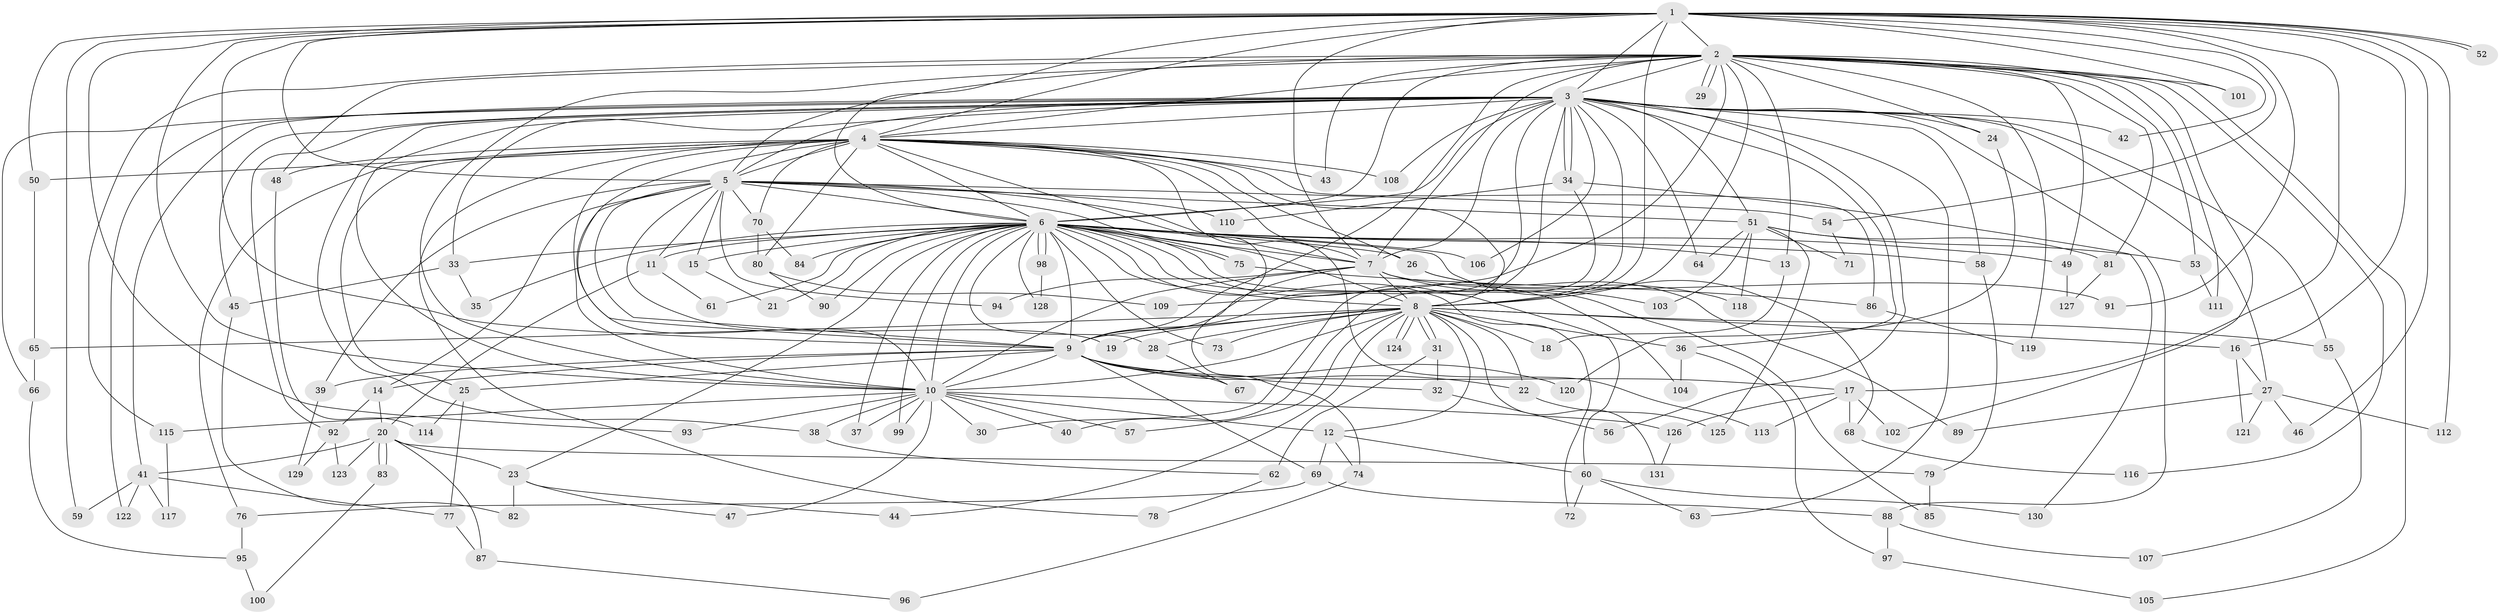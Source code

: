 // Generated by graph-tools (version 1.1) at 2025/25/03/09/25 03:25:41]
// undirected, 131 vertices, 287 edges
graph export_dot {
graph [start="1"]
  node [color=gray90,style=filled];
  1;
  2;
  3;
  4;
  5;
  6;
  7;
  8;
  9;
  10;
  11;
  12;
  13;
  14;
  15;
  16;
  17;
  18;
  19;
  20;
  21;
  22;
  23;
  24;
  25;
  26;
  27;
  28;
  29;
  30;
  31;
  32;
  33;
  34;
  35;
  36;
  37;
  38;
  39;
  40;
  41;
  42;
  43;
  44;
  45;
  46;
  47;
  48;
  49;
  50;
  51;
  52;
  53;
  54;
  55;
  56;
  57;
  58;
  59;
  60;
  61;
  62;
  63;
  64;
  65;
  66;
  67;
  68;
  69;
  70;
  71;
  72;
  73;
  74;
  75;
  76;
  77;
  78;
  79;
  80;
  81;
  82;
  83;
  84;
  85;
  86;
  87;
  88;
  89;
  90;
  91;
  92;
  93;
  94;
  95;
  96;
  97;
  98;
  99;
  100;
  101;
  102;
  103;
  104;
  105;
  106;
  107;
  108;
  109;
  110;
  111;
  112;
  113;
  114;
  115;
  116;
  117;
  118;
  119;
  120;
  121;
  122;
  123;
  124;
  125;
  126;
  127;
  128;
  129;
  130;
  131;
  1 -- 2;
  1 -- 3;
  1 -- 4;
  1 -- 5;
  1 -- 6;
  1 -- 7;
  1 -- 8;
  1 -- 9;
  1 -- 10;
  1 -- 16;
  1 -- 17;
  1 -- 42;
  1 -- 46;
  1 -- 50;
  1 -- 52;
  1 -- 52;
  1 -- 54;
  1 -- 59;
  1 -- 91;
  1 -- 93;
  1 -- 101;
  1 -- 112;
  2 -- 3;
  2 -- 4;
  2 -- 5;
  2 -- 6;
  2 -- 7;
  2 -- 8;
  2 -- 9;
  2 -- 10;
  2 -- 13;
  2 -- 24;
  2 -- 29;
  2 -- 29;
  2 -- 43;
  2 -- 48;
  2 -- 49;
  2 -- 53;
  2 -- 81;
  2 -- 101;
  2 -- 102;
  2 -- 105;
  2 -- 109;
  2 -- 111;
  2 -- 115;
  2 -- 116;
  2 -- 119;
  3 -- 4;
  3 -- 5;
  3 -- 6;
  3 -- 7;
  3 -- 8;
  3 -- 9;
  3 -- 10;
  3 -- 24;
  3 -- 27;
  3 -- 30;
  3 -- 33;
  3 -- 34;
  3 -- 34;
  3 -- 36;
  3 -- 38;
  3 -- 41;
  3 -- 42;
  3 -- 45;
  3 -- 51;
  3 -- 55;
  3 -- 56;
  3 -- 58;
  3 -- 63;
  3 -- 64;
  3 -- 66;
  3 -- 88;
  3 -- 92;
  3 -- 106;
  3 -- 108;
  3 -- 122;
  4 -- 5;
  4 -- 6;
  4 -- 7;
  4 -- 8;
  4 -- 9;
  4 -- 10;
  4 -- 25;
  4 -- 26;
  4 -- 43;
  4 -- 48;
  4 -- 50;
  4 -- 70;
  4 -- 74;
  4 -- 76;
  4 -- 78;
  4 -- 80;
  4 -- 86;
  4 -- 108;
  4 -- 113;
  5 -- 6;
  5 -- 7;
  5 -- 8;
  5 -- 9;
  5 -- 10;
  5 -- 11;
  5 -- 14;
  5 -- 15;
  5 -- 19;
  5 -- 39;
  5 -- 51;
  5 -- 54;
  5 -- 70;
  5 -- 94;
  5 -- 110;
  6 -- 7;
  6 -- 8;
  6 -- 9;
  6 -- 10;
  6 -- 11;
  6 -- 13;
  6 -- 15;
  6 -- 21;
  6 -- 23;
  6 -- 26;
  6 -- 28;
  6 -- 33;
  6 -- 35;
  6 -- 37;
  6 -- 49;
  6 -- 58;
  6 -- 60;
  6 -- 61;
  6 -- 68;
  6 -- 72;
  6 -- 73;
  6 -- 75;
  6 -- 75;
  6 -- 84;
  6 -- 85;
  6 -- 90;
  6 -- 98;
  6 -- 98;
  6 -- 99;
  6 -- 104;
  6 -- 106;
  6 -- 128;
  7 -- 8;
  7 -- 9;
  7 -- 10;
  7 -- 91;
  7 -- 94;
  7 -- 103;
  8 -- 9;
  8 -- 10;
  8 -- 12;
  8 -- 16;
  8 -- 18;
  8 -- 19;
  8 -- 22;
  8 -- 28;
  8 -- 31;
  8 -- 31;
  8 -- 36;
  8 -- 44;
  8 -- 55;
  8 -- 57;
  8 -- 65;
  8 -- 73;
  8 -- 124;
  8 -- 124;
  8 -- 131;
  9 -- 10;
  9 -- 14;
  9 -- 17;
  9 -- 22;
  9 -- 25;
  9 -- 32;
  9 -- 39;
  9 -- 67;
  9 -- 69;
  9 -- 120;
  10 -- 12;
  10 -- 30;
  10 -- 37;
  10 -- 38;
  10 -- 40;
  10 -- 47;
  10 -- 57;
  10 -- 93;
  10 -- 99;
  10 -- 115;
  10 -- 126;
  11 -- 20;
  11 -- 61;
  12 -- 60;
  12 -- 69;
  12 -- 74;
  13 -- 18;
  14 -- 20;
  14 -- 92;
  15 -- 21;
  16 -- 27;
  16 -- 121;
  17 -- 68;
  17 -- 102;
  17 -- 113;
  17 -- 126;
  20 -- 23;
  20 -- 41;
  20 -- 79;
  20 -- 83;
  20 -- 83;
  20 -- 87;
  20 -- 123;
  22 -- 125;
  23 -- 44;
  23 -- 47;
  23 -- 82;
  24 -- 120;
  25 -- 77;
  25 -- 114;
  26 -- 89;
  26 -- 118;
  27 -- 46;
  27 -- 89;
  27 -- 112;
  27 -- 121;
  28 -- 67;
  31 -- 32;
  31 -- 62;
  32 -- 56;
  33 -- 35;
  33 -- 45;
  34 -- 40;
  34 -- 110;
  34 -- 130;
  36 -- 97;
  36 -- 104;
  38 -- 62;
  39 -- 129;
  41 -- 59;
  41 -- 77;
  41 -- 117;
  41 -- 122;
  45 -- 82;
  48 -- 114;
  49 -- 127;
  50 -- 65;
  51 -- 53;
  51 -- 64;
  51 -- 71;
  51 -- 81;
  51 -- 103;
  51 -- 118;
  51 -- 125;
  53 -- 111;
  54 -- 71;
  55 -- 107;
  58 -- 79;
  60 -- 63;
  60 -- 72;
  60 -- 130;
  62 -- 78;
  65 -- 66;
  66 -- 95;
  68 -- 116;
  69 -- 76;
  69 -- 88;
  70 -- 80;
  70 -- 84;
  74 -- 96;
  75 -- 86;
  76 -- 95;
  77 -- 87;
  79 -- 85;
  80 -- 90;
  80 -- 109;
  81 -- 127;
  83 -- 100;
  86 -- 119;
  87 -- 96;
  88 -- 97;
  88 -- 107;
  92 -- 123;
  92 -- 129;
  95 -- 100;
  97 -- 105;
  98 -- 128;
  115 -- 117;
  126 -- 131;
}
